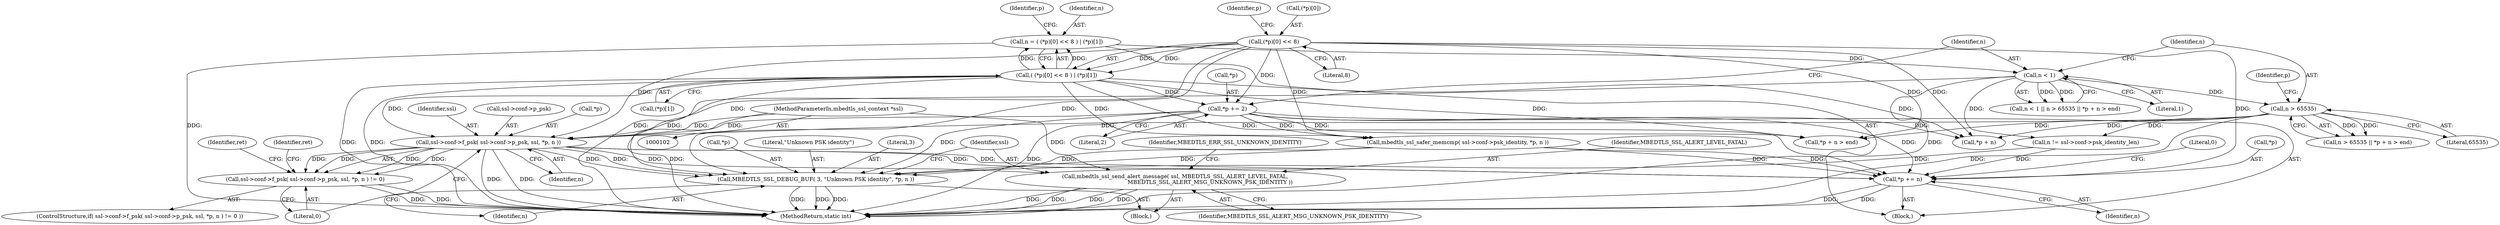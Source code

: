 digraph "1_mbedtls_83c9f495ffe70c7dd280b41fdfd4881485a3bc28@pointer" {
"1000220" [label="(Call,ssl->conf->f_psk( ssl->conf->p_psk, ssl, *p, n ))"];
"1000103" [label="(MethodParameterIn,mbedtls_ssl_context *ssl)"];
"1000184" [label="(Call,*p += 2)"];
"1000173" [label="(Call,( (*p)[0] << 8 ) | (*p)[1])"];
"1000174" [label="(Call,(*p)[0] << 8)"];
"1000194" [label="(Call,n > 65535)"];
"1000190" [label="(Call,n < 1)"];
"1000171" [label="(Call,n = ( (*p)[0] << 8 ) | (*p)[1])"];
"1000219" [label="(Call,ssl->conf->f_psk( ssl->conf->p_psk, ssl, *p, n ) != 0)"];
"1000265" [label="(Call,MBEDTLS_SSL_DEBUG_BUF( 3, \"Unknown PSK identity\", *p, n ))"];
"1000271" [label="(Call,mbedtls_ssl_send_alert_message( ssl, MBEDTLS_SSL_ALERT_LEVEL_FATAL,\n                                        MBEDTLS_SSL_ALERT_MSG_UNKNOWN_PSK_IDENTITY ))"];
"1000277" [label="(Call,*p += n)"];
"1000226" [label="(Identifier,ssl)"];
"1000268" [label="(Call,*p)"];
"1000189" [label="(Call,n < 1 || n > 65535 || *p + n > end)"];
"1000265" [label="(Call,MBEDTLS_SSL_DEBUG_BUF( 3, \"Unknown PSK identity\", *p, n ))"];
"1000184" [label="(Call,*p += 2)"];
"1000274" [label="(Identifier,MBEDTLS_SSL_ALERT_MSG_UNKNOWN_PSK_IDENTITY)"];
"1000283" [label="(MethodReturn,static int)"];
"1000277" [label="(Call,*p += n)"];
"1000220" [label="(Call,ssl->conf->f_psk( ssl->conf->p_psk, ssl, *p, n ))"];
"1000219" [label="(Call,ssl->conf->f_psk( ssl->conf->p_psk, ssl, *p, n ) != 0)"];
"1000106" [label="(Block,)"];
"1000182" [label="(Identifier,p)"];
"1000267" [label="(Literal,\"Unknown PSK identity\")"];
"1000179" [label="(Literal,8)"];
"1000221" [label="(Call,ssl->conf->p_psk)"];
"1000232" [label="(Identifier,ret)"];
"1000197" [label="(Call,*p + n > end)"];
"1000264" [label="(Block,)"];
"1000278" [label="(Call,*p)"];
"1000180" [label="(Call,(*p)[1])"];
"1000194" [label="(Call,n > 65535)"];
"1000196" [label="(Literal,65535)"];
"1000266" [label="(Literal,3)"];
"1000270" [label="(Identifier,n)"];
"1000174" [label="(Call,(*p)[0] << 8)"];
"1000193" [label="(Call,n > 65535 || *p + n > end)"];
"1000276" [label="(Identifier,MBEDTLS_ERR_SSL_UNKNOWN_IDENTITY)"];
"1000230" [label="(Literal,0)"];
"1000173" [label="(Call,( (*p)[0] << 8 ) | (*p)[1])"];
"1000191" [label="(Identifier,n)"];
"1000190" [label="(Call,n < 1)"];
"1000186" [label="(Identifier,p)"];
"1000262" [label="(Identifier,ret)"];
"1000187" [label="(Literal,2)"];
"1000272" [label="(Identifier,ssl)"];
"1000227" [label="(Call,*p)"];
"1000200" [label="(Identifier,p)"];
"1000282" [label="(Literal,0)"];
"1000246" [label="(Call,mbedtls_ssl_safer_memcmp( ssl->conf->psk_identity, *p, n ))"];
"1000238" [label="(Call,n != ssl->conf->psk_identity_len)"];
"1000175" [label="(Call,(*p)[0])"];
"1000198" [label="(Call,*p + n)"];
"1000172" [label="(Identifier,n)"];
"1000192" [label="(Literal,1)"];
"1000195" [label="(Identifier,n)"];
"1000273" [label="(Identifier,MBEDTLS_SSL_ALERT_LEVEL_FATAL)"];
"1000280" [label="(Identifier,n)"];
"1000218" [label="(ControlStructure,if( ssl->conf->f_psk( ssl->conf->p_psk, ssl, *p, n ) != 0 ))"];
"1000185" [label="(Call,*p)"];
"1000271" [label="(Call,mbedtls_ssl_send_alert_message( ssl, MBEDTLS_SSL_ALERT_LEVEL_FATAL,\n                                        MBEDTLS_SSL_ALERT_MSG_UNKNOWN_PSK_IDENTITY ))"];
"1000171" [label="(Call,n = ( (*p)[0] << 8 ) | (*p)[1])"];
"1000103" [label="(MethodParameterIn,mbedtls_ssl_context *ssl)"];
"1000229" [label="(Identifier,n)"];
"1000220" -> "1000219"  [label="AST: "];
"1000220" -> "1000229"  [label="CFG: "];
"1000221" -> "1000220"  [label="AST: "];
"1000226" -> "1000220"  [label="AST: "];
"1000227" -> "1000220"  [label="AST: "];
"1000229" -> "1000220"  [label="AST: "];
"1000230" -> "1000220"  [label="CFG: "];
"1000220" -> "1000283"  [label="DDG: "];
"1000220" -> "1000283"  [label="DDG: "];
"1000220" -> "1000219"  [label="DDG: "];
"1000220" -> "1000219"  [label="DDG: "];
"1000220" -> "1000219"  [label="DDG: "];
"1000220" -> "1000219"  [label="DDG: "];
"1000103" -> "1000220"  [label="DDG: "];
"1000184" -> "1000220"  [label="DDG: "];
"1000173" -> "1000220"  [label="DDG: "];
"1000174" -> "1000220"  [label="DDG: "];
"1000194" -> "1000220"  [label="DDG: "];
"1000190" -> "1000220"  [label="DDG: "];
"1000220" -> "1000265"  [label="DDG: "];
"1000220" -> "1000265"  [label="DDG: "];
"1000220" -> "1000271"  [label="DDG: "];
"1000220" -> "1000277"  [label="DDG: "];
"1000220" -> "1000277"  [label="DDG: "];
"1000103" -> "1000102"  [label="AST: "];
"1000103" -> "1000283"  [label="DDG: "];
"1000103" -> "1000271"  [label="DDG: "];
"1000184" -> "1000106"  [label="AST: "];
"1000184" -> "1000187"  [label="CFG: "];
"1000185" -> "1000184"  [label="AST: "];
"1000187" -> "1000184"  [label="AST: "];
"1000191" -> "1000184"  [label="CFG: "];
"1000184" -> "1000283"  [label="DDG: "];
"1000173" -> "1000184"  [label="DDG: "];
"1000174" -> "1000184"  [label="DDG: "];
"1000184" -> "1000197"  [label="DDG: "];
"1000184" -> "1000198"  [label="DDG: "];
"1000184" -> "1000246"  [label="DDG: "];
"1000184" -> "1000265"  [label="DDG: "];
"1000184" -> "1000277"  [label="DDG: "];
"1000173" -> "1000171"  [label="AST: "];
"1000173" -> "1000180"  [label="CFG: "];
"1000174" -> "1000173"  [label="AST: "];
"1000180" -> "1000173"  [label="AST: "];
"1000171" -> "1000173"  [label="CFG: "];
"1000173" -> "1000283"  [label="DDG: "];
"1000173" -> "1000283"  [label="DDG: "];
"1000173" -> "1000171"  [label="DDG: "];
"1000173" -> "1000171"  [label="DDG: "];
"1000174" -> "1000173"  [label="DDG: "];
"1000174" -> "1000173"  [label="DDG: "];
"1000173" -> "1000197"  [label="DDG: "];
"1000173" -> "1000198"  [label="DDG: "];
"1000173" -> "1000246"  [label="DDG: "];
"1000173" -> "1000265"  [label="DDG: "];
"1000173" -> "1000277"  [label="DDG: "];
"1000174" -> "1000179"  [label="CFG: "];
"1000175" -> "1000174"  [label="AST: "];
"1000179" -> "1000174"  [label="AST: "];
"1000182" -> "1000174"  [label="CFG: "];
"1000174" -> "1000283"  [label="DDG: "];
"1000174" -> "1000197"  [label="DDG: "];
"1000174" -> "1000198"  [label="DDG: "];
"1000174" -> "1000246"  [label="DDG: "];
"1000174" -> "1000265"  [label="DDG: "];
"1000174" -> "1000277"  [label="DDG: "];
"1000194" -> "1000193"  [label="AST: "];
"1000194" -> "1000196"  [label="CFG: "];
"1000195" -> "1000194"  [label="AST: "];
"1000196" -> "1000194"  [label="AST: "];
"1000200" -> "1000194"  [label="CFG: "];
"1000193" -> "1000194"  [label="CFG: "];
"1000194" -> "1000283"  [label="DDG: "];
"1000194" -> "1000193"  [label="DDG: "];
"1000194" -> "1000193"  [label="DDG: "];
"1000190" -> "1000194"  [label="DDG: "];
"1000194" -> "1000197"  [label="DDG: "];
"1000194" -> "1000198"  [label="DDG: "];
"1000194" -> "1000238"  [label="DDG: "];
"1000190" -> "1000189"  [label="AST: "];
"1000190" -> "1000192"  [label="CFG: "];
"1000191" -> "1000190"  [label="AST: "];
"1000192" -> "1000190"  [label="AST: "];
"1000195" -> "1000190"  [label="CFG: "];
"1000189" -> "1000190"  [label="CFG: "];
"1000190" -> "1000283"  [label="DDG: "];
"1000190" -> "1000189"  [label="DDG: "];
"1000190" -> "1000189"  [label="DDG: "];
"1000171" -> "1000190"  [label="DDG: "];
"1000190" -> "1000238"  [label="DDG: "];
"1000171" -> "1000106"  [label="AST: "];
"1000172" -> "1000171"  [label="AST: "];
"1000186" -> "1000171"  [label="CFG: "];
"1000171" -> "1000283"  [label="DDG: "];
"1000219" -> "1000218"  [label="AST: "];
"1000219" -> "1000230"  [label="CFG: "];
"1000230" -> "1000219"  [label="AST: "];
"1000232" -> "1000219"  [label="CFG: "];
"1000262" -> "1000219"  [label="CFG: "];
"1000219" -> "1000283"  [label="DDG: "];
"1000219" -> "1000283"  [label="DDG: "];
"1000265" -> "1000264"  [label="AST: "];
"1000265" -> "1000270"  [label="CFG: "];
"1000266" -> "1000265"  [label="AST: "];
"1000267" -> "1000265"  [label="AST: "];
"1000268" -> "1000265"  [label="AST: "];
"1000270" -> "1000265"  [label="AST: "];
"1000272" -> "1000265"  [label="CFG: "];
"1000265" -> "1000283"  [label="DDG: "];
"1000265" -> "1000283"  [label="DDG: "];
"1000265" -> "1000283"  [label="DDG: "];
"1000246" -> "1000265"  [label="DDG: "];
"1000246" -> "1000265"  [label="DDG: "];
"1000238" -> "1000265"  [label="DDG: "];
"1000271" -> "1000264"  [label="AST: "];
"1000271" -> "1000274"  [label="CFG: "];
"1000272" -> "1000271"  [label="AST: "];
"1000273" -> "1000271"  [label="AST: "];
"1000274" -> "1000271"  [label="AST: "];
"1000276" -> "1000271"  [label="CFG: "];
"1000271" -> "1000283"  [label="DDG: "];
"1000271" -> "1000283"  [label="DDG: "];
"1000271" -> "1000283"  [label="DDG: "];
"1000271" -> "1000283"  [label="DDG: "];
"1000277" -> "1000106"  [label="AST: "];
"1000277" -> "1000280"  [label="CFG: "];
"1000278" -> "1000277"  [label="AST: "];
"1000280" -> "1000277"  [label="AST: "];
"1000282" -> "1000277"  [label="CFG: "];
"1000277" -> "1000283"  [label="DDG: "];
"1000277" -> "1000283"  [label="DDG: "];
"1000238" -> "1000277"  [label="DDG: "];
"1000246" -> "1000277"  [label="DDG: "];
"1000246" -> "1000277"  [label="DDG: "];
}
